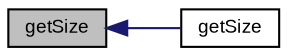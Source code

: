 digraph "getSize"
{
  bgcolor="transparent";
  edge [fontname="Arial",fontsize="9",labelfontname="Arial",labelfontsize="9"];
  node [fontname="Arial",fontsize="9",shape=record];
  rankdir="LR";
  Node1 [label="getSize",height=0.2,width=0.4,color="black", fillcolor="grey75", style="filled" fontcolor="black"];
  Node1 -> Node2 [dir="back",color="midnightblue",fontsize="9",style="solid",fontname="Arial"];
  Node2 [label="getSize",height=0.2,width=0.4,color="black",URL="$class_v_s_t_g_u_i_1_1_c_frame.html#a0fdad2af2b556fd99dc75f5157fd50ac"];
}
